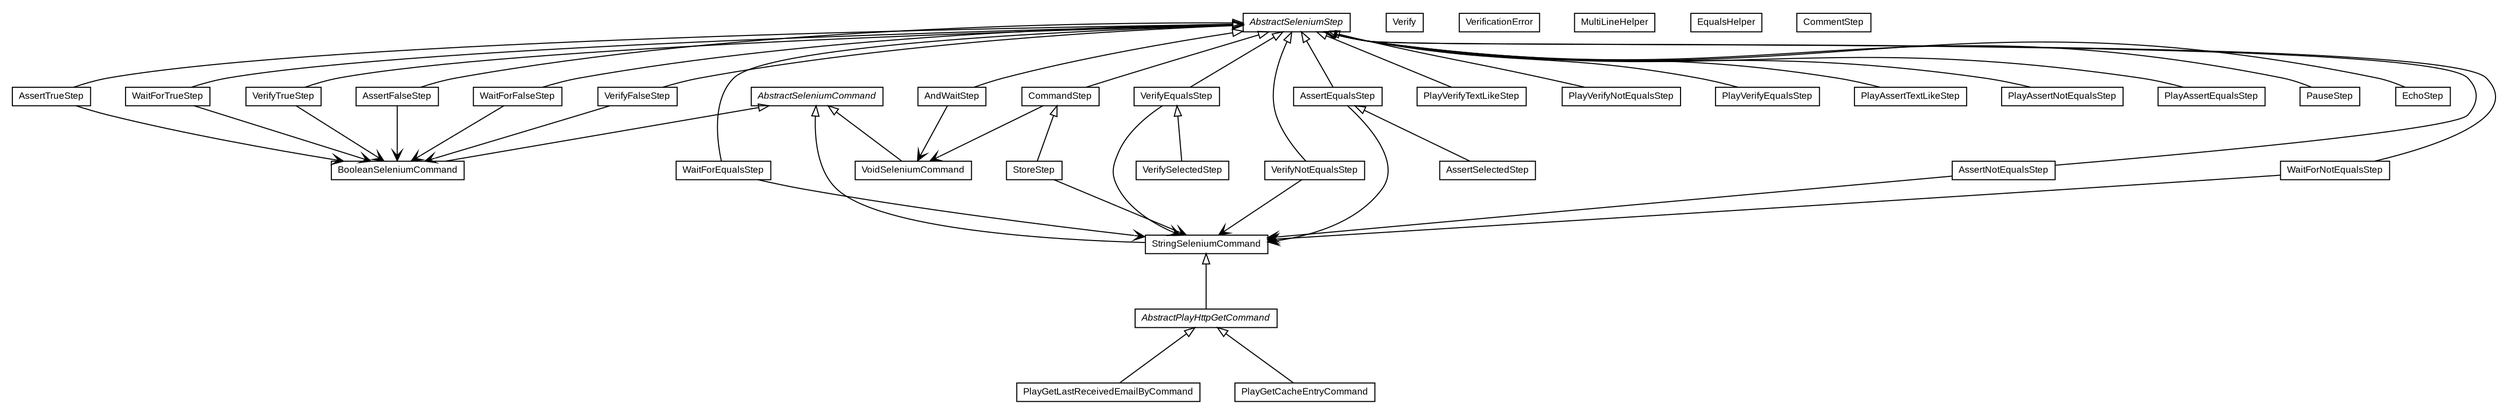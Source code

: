 #!/usr/local/bin/dot
#
# Class diagram 
# Generated by UMLGraph version R5_6-24-gf6e263 (http://www.umlgraph.org/)
#

digraph G {
	edge [fontname="arial",fontsize=10,labelfontname="arial",labelfontsize=10];
	node [fontname="arial",fontsize=10,shape=plaintext];
	nodesep=0.25;
	ranksep=0.5;
	// com.google.code.play.selenium.step.WaitForTrueStep
	c91 [label=<<table title="com.google.code.play.selenium.step.WaitForTrueStep" border="0" cellborder="1" cellspacing="0" cellpadding="2" port="p" href="./WaitForTrueStep.html">
		<tr><td><table border="0" cellspacing="0" cellpadding="1">
<tr><td align="center" balign="center"> WaitForTrueStep </td></tr>
		</table></td></tr>
		</table>>, URL="./WaitForTrueStep.html", fontname="arial", fontcolor="black", fontsize=9.0];
	// com.google.code.play.selenium.step.WaitForNotEqualsStep
	c92 [label=<<table title="com.google.code.play.selenium.step.WaitForNotEqualsStep" border="0" cellborder="1" cellspacing="0" cellpadding="2" port="p" href="./WaitForNotEqualsStep.html">
		<tr><td><table border="0" cellspacing="0" cellpadding="1">
<tr><td align="center" balign="center"> WaitForNotEqualsStep </td></tr>
		</table></td></tr>
		</table>>, URL="./WaitForNotEqualsStep.html", fontname="arial", fontcolor="black", fontsize=9.0];
	// com.google.code.play.selenium.step.WaitForFalseStep
	c93 [label=<<table title="com.google.code.play.selenium.step.WaitForFalseStep" border="0" cellborder="1" cellspacing="0" cellpadding="2" port="p" href="./WaitForFalseStep.html">
		<tr><td><table border="0" cellspacing="0" cellpadding="1">
<tr><td align="center" balign="center"> WaitForFalseStep </td></tr>
		</table></td></tr>
		</table>>, URL="./WaitForFalseStep.html", fontname="arial", fontcolor="black", fontsize=9.0];
	// com.google.code.play.selenium.step.WaitForEqualsStep
	c94 [label=<<table title="com.google.code.play.selenium.step.WaitForEqualsStep" border="0" cellborder="1" cellspacing="0" cellpadding="2" port="p" href="./WaitForEqualsStep.html">
		<tr><td><table border="0" cellspacing="0" cellpadding="1">
<tr><td align="center" balign="center"> WaitForEqualsStep </td></tr>
		</table></td></tr>
		</table>>, URL="./WaitForEqualsStep.html", fontname="arial", fontcolor="black", fontsize=9.0];
	// com.google.code.play.selenium.step.VoidSeleniumCommand
	c95 [label=<<table title="com.google.code.play.selenium.step.VoidSeleniumCommand" border="0" cellborder="1" cellspacing="0" cellpadding="2" port="p" href="./VoidSeleniumCommand.html">
		<tr><td><table border="0" cellspacing="0" cellpadding="1">
<tr><td align="center" balign="center"> VoidSeleniumCommand </td></tr>
		</table></td></tr>
		</table>>, URL="./VoidSeleniumCommand.html", fontname="arial", fontcolor="black", fontsize=9.0];
	// com.google.code.play.selenium.step.VerifyTrueStep
	c96 [label=<<table title="com.google.code.play.selenium.step.VerifyTrueStep" border="0" cellborder="1" cellspacing="0" cellpadding="2" port="p" href="./VerifyTrueStep.html">
		<tr><td><table border="0" cellspacing="0" cellpadding="1">
<tr><td align="center" balign="center"> VerifyTrueStep </td></tr>
		</table></td></tr>
		</table>>, URL="./VerifyTrueStep.html", fontname="arial", fontcolor="black", fontsize=9.0];
	// com.google.code.play.selenium.step.VerifySelectedStep
	c97 [label=<<table title="com.google.code.play.selenium.step.VerifySelectedStep" border="0" cellborder="1" cellspacing="0" cellpadding="2" port="p" href="./VerifySelectedStep.html">
		<tr><td><table border="0" cellspacing="0" cellpadding="1">
<tr><td align="center" balign="center"> VerifySelectedStep </td></tr>
		</table></td></tr>
		</table>>, URL="./VerifySelectedStep.html", fontname="arial", fontcolor="black", fontsize=9.0];
	// com.google.code.play.selenium.step.VerifyNotEqualsStep
	c98 [label=<<table title="com.google.code.play.selenium.step.VerifyNotEqualsStep" border="0" cellborder="1" cellspacing="0" cellpadding="2" port="p" href="./VerifyNotEqualsStep.html">
		<tr><td><table border="0" cellspacing="0" cellpadding="1">
<tr><td align="center" balign="center"> VerifyNotEqualsStep </td></tr>
		</table></td></tr>
		</table>>, URL="./VerifyNotEqualsStep.html", fontname="arial", fontcolor="black", fontsize=9.0];
	// com.google.code.play.selenium.step.VerifyFalseStep
	c99 [label=<<table title="com.google.code.play.selenium.step.VerifyFalseStep" border="0" cellborder="1" cellspacing="0" cellpadding="2" port="p" href="./VerifyFalseStep.html">
		<tr><td><table border="0" cellspacing="0" cellpadding="1">
<tr><td align="center" balign="center"> VerifyFalseStep </td></tr>
		</table></td></tr>
		</table>>, URL="./VerifyFalseStep.html", fontname="arial", fontcolor="black", fontsize=9.0];
	// com.google.code.play.selenium.step.VerifyEqualsStep
	c100 [label=<<table title="com.google.code.play.selenium.step.VerifyEqualsStep" border="0" cellborder="1" cellspacing="0" cellpadding="2" port="p" href="./VerifyEqualsStep.html">
		<tr><td><table border="0" cellspacing="0" cellpadding="1">
<tr><td align="center" balign="center"> VerifyEqualsStep </td></tr>
		</table></td></tr>
		</table>>, URL="./VerifyEqualsStep.html", fontname="arial", fontcolor="black", fontsize=9.0];
	// com.google.code.play.selenium.step.Verify
	c101 [label=<<table title="com.google.code.play.selenium.step.Verify" border="0" cellborder="1" cellspacing="0" cellpadding="2" port="p" href="./Verify.html">
		<tr><td><table border="0" cellspacing="0" cellpadding="1">
<tr><td align="center" balign="center"> Verify </td></tr>
		</table></td></tr>
		</table>>, URL="./Verify.html", fontname="arial", fontcolor="black", fontsize=9.0];
	// com.google.code.play.selenium.step.VerificationError
	c102 [label=<<table title="com.google.code.play.selenium.step.VerificationError" border="0" cellborder="1" cellspacing="0" cellpadding="2" port="p" href="./VerificationError.html">
		<tr><td><table border="0" cellspacing="0" cellpadding="1">
<tr><td align="center" balign="center"> VerificationError </td></tr>
		</table></td></tr>
		</table>>, URL="./VerificationError.html", fontname="arial", fontcolor="black", fontsize=9.0];
	// com.google.code.play.selenium.step.StringSeleniumCommand
	c103 [label=<<table title="com.google.code.play.selenium.step.StringSeleniumCommand" border="0" cellborder="1" cellspacing="0" cellpadding="2" port="p" href="./StringSeleniumCommand.html">
		<tr><td><table border="0" cellspacing="0" cellpadding="1">
<tr><td align="center" balign="center"> StringSeleniumCommand </td></tr>
		</table></td></tr>
		</table>>, URL="./StringSeleniumCommand.html", fontname="arial", fontcolor="black", fontsize=9.0];
	// com.google.code.play.selenium.step.StoreStep
	c104 [label=<<table title="com.google.code.play.selenium.step.StoreStep" border="0" cellborder="1" cellspacing="0" cellpadding="2" port="p" href="./StoreStep.html">
		<tr><td><table border="0" cellspacing="0" cellpadding="1">
<tr><td align="center" balign="center"> StoreStep </td></tr>
		</table></td></tr>
		</table>>, URL="./StoreStep.html", fontname="arial", fontcolor="black", fontsize=9.0];
	// com.google.code.play.selenium.step.PlayVerifyTextLikeStep
	c105 [label=<<table title="com.google.code.play.selenium.step.PlayVerifyTextLikeStep" border="0" cellborder="1" cellspacing="0" cellpadding="2" port="p" href="./PlayVerifyTextLikeStep.html">
		<tr><td><table border="0" cellspacing="0" cellpadding="1">
<tr><td align="center" balign="center"> PlayVerifyTextLikeStep </td></tr>
		</table></td></tr>
		</table>>, URL="./PlayVerifyTextLikeStep.html", fontname="arial", fontcolor="black", fontsize=9.0];
	// com.google.code.play.selenium.step.PlayVerifyNotEqualsStep
	c106 [label=<<table title="com.google.code.play.selenium.step.PlayVerifyNotEqualsStep" border="0" cellborder="1" cellspacing="0" cellpadding="2" port="p" href="./PlayVerifyNotEqualsStep.html">
		<tr><td><table border="0" cellspacing="0" cellpadding="1">
<tr><td align="center" balign="center"> PlayVerifyNotEqualsStep </td></tr>
		</table></td></tr>
		</table>>, URL="./PlayVerifyNotEqualsStep.html", fontname="arial", fontcolor="black", fontsize=9.0];
	// com.google.code.play.selenium.step.PlayVerifyEqualsStep
	c107 [label=<<table title="com.google.code.play.selenium.step.PlayVerifyEqualsStep" border="0" cellborder="1" cellspacing="0" cellpadding="2" port="p" href="./PlayVerifyEqualsStep.html">
		<tr><td><table border="0" cellspacing="0" cellpadding="1">
<tr><td align="center" balign="center"> PlayVerifyEqualsStep </td></tr>
		</table></td></tr>
		</table>>, URL="./PlayVerifyEqualsStep.html", fontname="arial", fontcolor="black", fontsize=9.0];
	// com.google.code.play.selenium.step.PlayGetLastReceivedEmailByCommand
	c108 [label=<<table title="com.google.code.play.selenium.step.PlayGetLastReceivedEmailByCommand" border="0" cellborder="1" cellspacing="0" cellpadding="2" port="p" href="./PlayGetLastReceivedEmailByCommand.html">
		<tr><td><table border="0" cellspacing="0" cellpadding="1">
<tr><td align="center" balign="center"> PlayGetLastReceivedEmailByCommand </td></tr>
		</table></td></tr>
		</table>>, URL="./PlayGetLastReceivedEmailByCommand.html", fontname="arial", fontcolor="black", fontsize=9.0];
	// com.google.code.play.selenium.step.PlayGetCacheEntryCommand
	c109 [label=<<table title="com.google.code.play.selenium.step.PlayGetCacheEntryCommand" border="0" cellborder="1" cellspacing="0" cellpadding="2" port="p" href="./PlayGetCacheEntryCommand.html">
		<tr><td><table border="0" cellspacing="0" cellpadding="1">
<tr><td align="center" balign="center"> PlayGetCacheEntryCommand </td></tr>
		</table></td></tr>
		</table>>, URL="./PlayGetCacheEntryCommand.html", fontname="arial", fontcolor="black", fontsize=9.0];
	// com.google.code.play.selenium.step.PlayAssertTextLikeStep
	c110 [label=<<table title="com.google.code.play.selenium.step.PlayAssertTextLikeStep" border="0" cellborder="1" cellspacing="0" cellpadding="2" port="p" href="./PlayAssertTextLikeStep.html">
		<tr><td><table border="0" cellspacing="0" cellpadding="1">
<tr><td align="center" balign="center"> PlayAssertTextLikeStep </td></tr>
		</table></td></tr>
		</table>>, URL="./PlayAssertTextLikeStep.html", fontname="arial", fontcolor="black", fontsize=9.0];
	// com.google.code.play.selenium.step.PlayAssertNotEqualsStep
	c111 [label=<<table title="com.google.code.play.selenium.step.PlayAssertNotEqualsStep" border="0" cellborder="1" cellspacing="0" cellpadding="2" port="p" href="./PlayAssertNotEqualsStep.html">
		<tr><td><table border="0" cellspacing="0" cellpadding="1">
<tr><td align="center" balign="center"> PlayAssertNotEqualsStep </td></tr>
		</table></td></tr>
		</table>>, URL="./PlayAssertNotEqualsStep.html", fontname="arial", fontcolor="black", fontsize=9.0];
	// com.google.code.play.selenium.step.PlayAssertEqualsStep
	c112 [label=<<table title="com.google.code.play.selenium.step.PlayAssertEqualsStep" border="0" cellborder="1" cellspacing="0" cellpadding="2" port="p" href="./PlayAssertEqualsStep.html">
		<tr><td><table border="0" cellspacing="0" cellpadding="1">
<tr><td align="center" balign="center"> PlayAssertEqualsStep </td></tr>
		</table></td></tr>
		</table>>, URL="./PlayAssertEqualsStep.html", fontname="arial", fontcolor="black", fontsize=9.0];
	// com.google.code.play.selenium.step.PauseStep
	c113 [label=<<table title="com.google.code.play.selenium.step.PauseStep" border="0" cellborder="1" cellspacing="0" cellpadding="2" port="p" href="./PauseStep.html">
		<tr><td><table border="0" cellspacing="0" cellpadding="1">
<tr><td align="center" balign="center"> PauseStep </td></tr>
		</table></td></tr>
		</table>>, URL="./PauseStep.html", fontname="arial", fontcolor="black", fontsize=9.0];
	// com.google.code.play.selenium.step.MultiLineHelper
	c114 [label=<<table title="com.google.code.play.selenium.step.MultiLineHelper" border="0" cellborder="1" cellspacing="0" cellpadding="2" port="p" href="./MultiLineHelper.html">
		<tr><td><table border="0" cellspacing="0" cellpadding="1">
<tr><td align="center" balign="center"> MultiLineHelper </td></tr>
		</table></td></tr>
		</table>>, URL="./MultiLineHelper.html", fontname="arial", fontcolor="black", fontsize=9.0];
	// com.google.code.play.selenium.step.EqualsHelper
	c115 [label=<<table title="com.google.code.play.selenium.step.EqualsHelper" border="0" cellborder="1" cellspacing="0" cellpadding="2" port="p" href="./EqualsHelper.html">
		<tr><td><table border="0" cellspacing="0" cellpadding="1">
<tr><td align="center" balign="center"> EqualsHelper </td></tr>
		</table></td></tr>
		</table>>, URL="./EqualsHelper.html", fontname="arial", fontcolor="black", fontsize=9.0];
	// com.google.code.play.selenium.step.EchoStep
	c116 [label=<<table title="com.google.code.play.selenium.step.EchoStep" border="0" cellborder="1" cellspacing="0" cellpadding="2" port="p" href="./EchoStep.html">
		<tr><td><table border="0" cellspacing="0" cellpadding="1">
<tr><td align="center" balign="center"> EchoStep </td></tr>
		</table></td></tr>
		</table>>, URL="./EchoStep.html", fontname="arial", fontcolor="black", fontsize=9.0];
	// com.google.code.play.selenium.step.CommentStep
	c117 [label=<<table title="com.google.code.play.selenium.step.CommentStep" border="0" cellborder="1" cellspacing="0" cellpadding="2" port="p" href="./CommentStep.html">
		<tr><td><table border="0" cellspacing="0" cellpadding="1">
<tr><td align="center" balign="center"> CommentStep </td></tr>
		</table></td></tr>
		</table>>, URL="./CommentStep.html", fontname="arial", fontcolor="black", fontsize=9.0];
	// com.google.code.play.selenium.step.CommandStep
	c118 [label=<<table title="com.google.code.play.selenium.step.CommandStep" border="0" cellborder="1" cellspacing="0" cellpadding="2" port="p" href="./CommandStep.html">
		<tr><td><table border="0" cellspacing="0" cellpadding="1">
<tr><td align="center" balign="center"> CommandStep </td></tr>
		</table></td></tr>
		</table>>, URL="./CommandStep.html", fontname="arial", fontcolor="black", fontsize=9.0];
	// com.google.code.play.selenium.step.BooleanSeleniumCommand
	c119 [label=<<table title="com.google.code.play.selenium.step.BooleanSeleniumCommand" border="0" cellborder="1" cellspacing="0" cellpadding="2" port="p" href="./BooleanSeleniumCommand.html">
		<tr><td><table border="0" cellspacing="0" cellpadding="1">
<tr><td align="center" balign="center"> BooleanSeleniumCommand </td></tr>
		</table></td></tr>
		</table>>, URL="./BooleanSeleniumCommand.html", fontname="arial", fontcolor="black", fontsize=9.0];
	// com.google.code.play.selenium.step.AssertTrueStep
	c120 [label=<<table title="com.google.code.play.selenium.step.AssertTrueStep" border="0" cellborder="1" cellspacing="0" cellpadding="2" port="p" href="./AssertTrueStep.html">
		<tr><td><table border="0" cellspacing="0" cellpadding="1">
<tr><td align="center" balign="center"> AssertTrueStep </td></tr>
		</table></td></tr>
		</table>>, URL="./AssertTrueStep.html", fontname="arial", fontcolor="black", fontsize=9.0];
	// com.google.code.play.selenium.step.AssertSelectedStep
	c121 [label=<<table title="com.google.code.play.selenium.step.AssertSelectedStep" border="0" cellborder="1" cellspacing="0" cellpadding="2" port="p" href="./AssertSelectedStep.html">
		<tr><td><table border="0" cellspacing="0" cellpadding="1">
<tr><td align="center" balign="center"> AssertSelectedStep </td></tr>
		</table></td></tr>
		</table>>, URL="./AssertSelectedStep.html", fontname="arial", fontcolor="black", fontsize=9.0];
	// com.google.code.play.selenium.step.AssertNotEqualsStep
	c122 [label=<<table title="com.google.code.play.selenium.step.AssertNotEqualsStep" border="0" cellborder="1" cellspacing="0" cellpadding="2" port="p" href="./AssertNotEqualsStep.html">
		<tr><td><table border="0" cellspacing="0" cellpadding="1">
<tr><td align="center" balign="center"> AssertNotEqualsStep </td></tr>
		</table></td></tr>
		</table>>, URL="./AssertNotEqualsStep.html", fontname="arial", fontcolor="black", fontsize=9.0];
	// com.google.code.play.selenium.step.AssertFalseStep
	c123 [label=<<table title="com.google.code.play.selenium.step.AssertFalseStep" border="0" cellborder="1" cellspacing="0" cellpadding="2" port="p" href="./AssertFalseStep.html">
		<tr><td><table border="0" cellspacing="0" cellpadding="1">
<tr><td align="center" balign="center"> AssertFalseStep </td></tr>
		</table></td></tr>
		</table>>, URL="./AssertFalseStep.html", fontname="arial", fontcolor="black", fontsize=9.0];
	// com.google.code.play.selenium.step.AssertEqualsStep
	c124 [label=<<table title="com.google.code.play.selenium.step.AssertEqualsStep" border="0" cellborder="1" cellspacing="0" cellpadding="2" port="p" href="./AssertEqualsStep.html">
		<tr><td><table border="0" cellspacing="0" cellpadding="1">
<tr><td align="center" balign="center"> AssertEqualsStep </td></tr>
		</table></td></tr>
		</table>>, URL="./AssertEqualsStep.html", fontname="arial", fontcolor="black", fontsize=9.0];
	// com.google.code.play.selenium.step.AndWaitStep
	c125 [label=<<table title="com.google.code.play.selenium.step.AndWaitStep" border="0" cellborder="1" cellspacing="0" cellpadding="2" port="p" href="./AndWaitStep.html">
		<tr><td><table border="0" cellspacing="0" cellpadding="1">
<tr><td align="center" balign="center"> AndWaitStep </td></tr>
		</table></td></tr>
		</table>>, URL="./AndWaitStep.html", fontname="arial", fontcolor="black", fontsize=9.0];
	// com.google.code.play.selenium.step.AbstractSeleniumStep
	c126 [label=<<table title="com.google.code.play.selenium.step.AbstractSeleniumStep" border="0" cellborder="1" cellspacing="0" cellpadding="2" port="p" href="./AbstractSeleniumStep.html">
		<tr><td><table border="0" cellspacing="0" cellpadding="1">
<tr><td align="center" balign="center"><font face="arial italic"> AbstractSeleniumStep </font></td></tr>
		</table></td></tr>
		</table>>, URL="./AbstractSeleniumStep.html", fontname="arial", fontcolor="black", fontsize=9.0];
	// com.google.code.play.selenium.step.AbstractSeleniumCommand
	c127 [label=<<table title="com.google.code.play.selenium.step.AbstractSeleniumCommand" border="0" cellborder="1" cellspacing="0" cellpadding="2" port="p" href="./AbstractSeleniumCommand.html">
		<tr><td><table border="0" cellspacing="0" cellpadding="1">
<tr><td align="center" balign="center"><font face="arial italic"> AbstractSeleniumCommand </font></td></tr>
		</table></td></tr>
		</table>>, URL="./AbstractSeleniumCommand.html", fontname="arial", fontcolor="black", fontsize=9.0];
	// com.google.code.play.selenium.step.AbstractPlayHttpGetCommand
	c128 [label=<<table title="com.google.code.play.selenium.step.AbstractPlayHttpGetCommand" border="0" cellborder="1" cellspacing="0" cellpadding="2" port="p" href="./AbstractPlayHttpGetCommand.html">
		<tr><td><table border="0" cellspacing="0" cellpadding="1">
<tr><td align="center" balign="center"><font face="arial italic"> AbstractPlayHttpGetCommand </font></td></tr>
		</table></td></tr>
		</table>>, URL="./AbstractPlayHttpGetCommand.html", fontname="arial", fontcolor="black", fontsize=9.0];
	//com.google.code.play.selenium.step.WaitForTrueStep extends com.google.code.play.selenium.step.AbstractSeleniumStep
	c126:p -> c91:p [dir=back,arrowtail=empty];
	//com.google.code.play.selenium.step.WaitForNotEqualsStep extends com.google.code.play.selenium.step.AbstractSeleniumStep
	c126:p -> c92:p [dir=back,arrowtail=empty];
	//com.google.code.play.selenium.step.WaitForFalseStep extends com.google.code.play.selenium.step.AbstractSeleniumStep
	c126:p -> c93:p [dir=back,arrowtail=empty];
	//com.google.code.play.selenium.step.WaitForEqualsStep extends com.google.code.play.selenium.step.AbstractSeleniumStep
	c126:p -> c94:p [dir=back,arrowtail=empty];
	//com.google.code.play.selenium.step.VoidSeleniumCommand extends com.google.code.play.selenium.step.AbstractSeleniumCommand
	c127:p -> c95:p [dir=back,arrowtail=empty];
	//com.google.code.play.selenium.step.VerifyTrueStep extends com.google.code.play.selenium.step.AbstractSeleniumStep
	c126:p -> c96:p [dir=back,arrowtail=empty];
	//com.google.code.play.selenium.step.VerifySelectedStep extends com.google.code.play.selenium.step.VerifyEqualsStep
	c100:p -> c97:p [dir=back,arrowtail=empty];
	//com.google.code.play.selenium.step.VerifyNotEqualsStep extends com.google.code.play.selenium.step.AbstractSeleniumStep
	c126:p -> c98:p [dir=back,arrowtail=empty];
	//com.google.code.play.selenium.step.VerifyFalseStep extends com.google.code.play.selenium.step.AbstractSeleniumStep
	c126:p -> c99:p [dir=back,arrowtail=empty];
	//com.google.code.play.selenium.step.VerifyEqualsStep extends com.google.code.play.selenium.step.AbstractSeleniumStep
	c126:p -> c100:p [dir=back,arrowtail=empty];
	//com.google.code.play.selenium.step.StringSeleniumCommand extends com.google.code.play.selenium.step.AbstractSeleniumCommand
	c127:p -> c103:p [dir=back,arrowtail=empty];
	//com.google.code.play.selenium.step.StoreStep extends com.google.code.play.selenium.step.CommandStep
	c118:p -> c104:p [dir=back,arrowtail=empty];
	//com.google.code.play.selenium.step.PlayVerifyTextLikeStep extends com.google.code.play.selenium.step.AbstractSeleniumStep
	c126:p -> c105:p [dir=back,arrowtail=empty];
	//com.google.code.play.selenium.step.PlayVerifyNotEqualsStep extends com.google.code.play.selenium.step.AbstractSeleniumStep
	c126:p -> c106:p [dir=back,arrowtail=empty];
	//com.google.code.play.selenium.step.PlayVerifyEqualsStep extends com.google.code.play.selenium.step.AbstractSeleniumStep
	c126:p -> c107:p [dir=back,arrowtail=empty];
	//com.google.code.play.selenium.step.PlayGetLastReceivedEmailByCommand extends com.google.code.play.selenium.step.AbstractPlayHttpGetCommand
	c128:p -> c108:p [dir=back,arrowtail=empty];
	//com.google.code.play.selenium.step.PlayGetCacheEntryCommand extends com.google.code.play.selenium.step.AbstractPlayHttpGetCommand
	c128:p -> c109:p [dir=back,arrowtail=empty];
	//com.google.code.play.selenium.step.PlayAssertTextLikeStep extends com.google.code.play.selenium.step.AbstractSeleniumStep
	c126:p -> c110:p [dir=back,arrowtail=empty];
	//com.google.code.play.selenium.step.PlayAssertNotEqualsStep extends com.google.code.play.selenium.step.AbstractSeleniumStep
	c126:p -> c111:p [dir=back,arrowtail=empty];
	//com.google.code.play.selenium.step.PlayAssertEqualsStep extends com.google.code.play.selenium.step.AbstractSeleniumStep
	c126:p -> c112:p [dir=back,arrowtail=empty];
	//com.google.code.play.selenium.step.PauseStep extends com.google.code.play.selenium.step.AbstractSeleniumStep
	c126:p -> c113:p [dir=back,arrowtail=empty];
	//com.google.code.play.selenium.step.EchoStep extends com.google.code.play.selenium.step.AbstractSeleniumStep
	c126:p -> c116:p [dir=back,arrowtail=empty];
	//com.google.code.play.selenium.step.CommandStep extends com.google.code.play.selenium.step.AbstractSeleniumStep
	c126:p -> c118:p [dir=back,arrowtail=empty];
	//com.google.code.play.selenium.step.BooleanSeleniumCommand extends com.google.code.play.selenium.step.AbstractSeleniumCommand
	c127:p -> c119:p [dir=back,arrowtail=empty];
	//com.google.code.play.selenium.step.AssertTrueStep extends com.google.code.play.selenium.step.AbstractSeleniumStep
	c126:p -> c120:p [dir=back,arrowtail=empty];
	//com.google.code.play.selenium.step.AssertSelectedStep extends com.google.code.play.selenium.step.AssertEqualsStep
	c124:p -> c121:p [dir=back,arrowtail=empty];
	//com.google.code.play.selenium.step.AssertNotEqualsStep extends com.google.code.play.selenium.step.AbstractSeleniumStep
	c126:p -> c122:p [dir=back,arrowtail=empty];
	//com.google.code.play.selenium.step.AssertFalseStep extends com.google.code.play.selenium.step.AbstractSeleniumStep
	c126:p -> c123:p [dir=back,arrowtail=empty];
	//com.google.code.play.selenium.step.AssertEqualsStep extends com.google.code.play.selenium.step.AbstractSeleniumStep
	c126:p -> c124:p [dir=back,arrowtail=empty];
	//com.google.code.play.selenium.step.AndWaitStep extends com.google.code.play.selenium.step.AbstractSeleniumStep
	c126:p -> c125:p [dir=back,arrowtail=empty];
	//com.google.code.play.selenium.step.AbstractPlayHttpGetCommand extends com.google.code.play.selenium.step.StringSeleniumCommand
	c103:p -> c128:p [dir=back,arrowtail=empty];
	// com.google.code.play.selenium.step.WaitForTrueStep NAVASSOC com.google.code.play.selenium.step.BooleanSeleniumCommand
	c91:p -> c119:p [taillabel="", label="", headlabel="", fontname="arial", fontcolor="black", fontsize=10.0, color="black", arrowhead=open];
	// com.google.code.play.selenium.step.WaitForNotEqualsStep NAVASSOC com.google.code.play.selenium.step.StringSeleniumCommand
	c92:p -> c103:p [taillabel="", label="", headlabel="", fontname="arial", fontcolor="black", fontsize=10.0, color="black", arrowhead=open];
	// com.google.code.play.selenium.step.WaitForFalseStep NAVASSOC com.google.code.play.selenium.step.BooleanSeleniumCommand
	c93:p -> c119:p [taillabel="", label="", headlabel="", fontname="arial", fontcolor="black", fontsize=10.0, color="black", arrowhead=open];
	// com.google.code.play.selenium.step.WaitForEqualsStep NAVASSOC com.google.code.play.selenium.step.StringSeleniumCommand
	c94:p -> c103:p [taillabel="", label="", headlabel="", fontname="arial", fontcolor="black", fontsize=10.0, color="black", arrowhead=open];
	// com.google.code.play.selenium.step.VerifyTrueStep NAVASSOC com.google.code.play.selenium.step.BooleanSeleniumCommand
	c96:p -> c119:p [taillabel="", label="", headlabel="", fontname="arial", fontcolor="black", fontsize=10.0, color="black", arrowhead=open];
	// com.google.code.play.selenium.step.VerifyNotEqualsStep NAVASSOC com.google.code.play.selenium.step.StringSeleniumCommand
	c98:p -> c103:p [taillabel="", label="", headlabel="", fontname="arial", fontcolor="black", fontsize=10.0, color="black", arrowhead=open];
	// com.google.code.play.selenium.step.VerifyFalseStep NAVASSOC com.google.code.play.selenium.step.BooleanSeleniumCommand
	c99:p -> c119:p [taillabel="", label="", headlabel="", fontname="arial", fontcolor="black", fontsize=10.0, color="black", arrowhead=open];
	// com.google.code.play.selenium.step.VerifyEqualsStep NAVASSOC com.google.code.play.selenium.step.StringSeleniumCommand
	c100:p -> c103:p [taillabel="", label="", headlabel="", fontname="arial", fontcolor="black", fontsize=10.0, color="black", arrowhead=open];
	// com.google.code.play.selenium.step.StoreStep NAVASSOC com.google.code.play.selenium.step.StringSeleniumCommand
	c104:p -> c103:p [taillabel="", label="", headlabel="", fontname="arial", fontcolor="black", fontsize=10.0, color="black", arrowhead=open];
	// com.google.code.play.selenium.step.CommandStep NAVASSOC com.google.code.play.selenium.step.VoidSeleniumCommand
	c118:p -> c95:p [taillabel="", label="", headlabel="", fontname="arial", fontcolor="black", fontsize=10.0, color="black", arrowhead=open];
	// com.google.code.play.selenium.step.AssertTrueStep NAVASSOC com.google.code.play.selenium.step.BooleanSeleniumCommand
	c120:p -> c119:p [taillabel="", label="", headlabel="", fontname="arial", fontcolor="black", fontsize=10.0, color="black", arrowhead=open];
	// com.google.code.play.selenium.step.AssertNotEqualsStep NAVASSOC com.google.code.play.selenium.step.StringSeleniumCommand
	c122:p -> c103:p [taillabel="", label="", headlabel="", fontname="arial", fontcolor="black", fontsize=10.0, color="black", arrowhead=open];
	// com.google.code.play.selenium.step.AssertFalseStep NAVASSOC com.google.code.play.selenium.step.BooleanSeleniumCommand
	c123:p -> c119:p [taillabel="", label="", headlabel="", fontname="arial", fontcolor="black", fontsize=10.0, color="black", arrowhead=open];
	// com.google.code.play.selenium.step.AssertEqualsStep NAVASSOC com.google.code.play.selenium.step.StringSeleniumCommand
	c124:p -> c103:p [taillabel="", label="", headlabel="", fontname="arial", fontcolor="black", fontsize=10.0, color="black", arrowhead=open];
	// com.google.code.play.selenium.step.AndWaitStep NAVASSOC com.google.code.play.selenium.step.VoidSeleniumCommand
	c125:p -> c95:p [taillabel="", label="", headlabel="", fontname="arial", fontcolor="black", fontsize=10.0, color="black", arrowhead=open];
}

